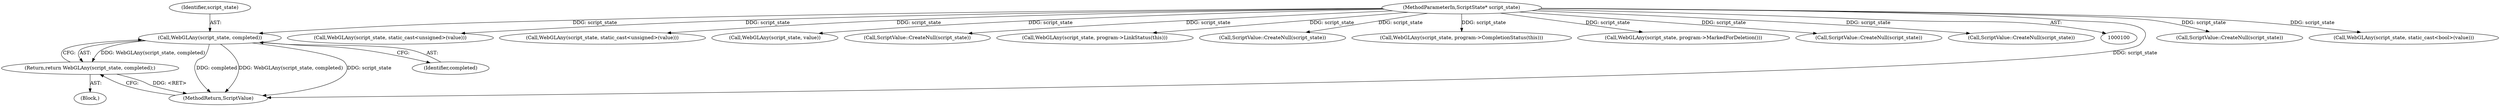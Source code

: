 digraph "0_Chrome_a4150b688a754d3d10d2ca385155b1c95d77d6ae_8@pointer" {
"1000166" [label="(Call,WebGLAny(script_state, completed))"];
"1000101" [label="(MethodParameterIn,ScriptState* script_state)"];
"1000165" [label="(Return,return WebGLAny(script_state, completed);)"];
"1000185" [label="(Call,ScriptValue::CreateNull(script_state))"];
"1000166" [label="(Call,WebGLAny(script_state, completed))"];
"1000167" [label="(Identifier,script_state)"];
"1000134" [label="(Call,WebGLAny(script_state, static_cast<bool>(value)))"];
"1000220" [label="(Call,WebGLAny(script_state, static_cast<unsigned>(value)))"];
"1000238" [label="(Call,WebGLAny(script_state, static_cast<unsigned>(value)))"];
"1000198" [label="(Call,WebGLAny(script_state, value))"];
"1000101" [label="(MethodParameterIn,ScriptState* script_state)"];
"1000211" [label="(Call,ScriptValue::CreateNull(script_state))"];
"1000252" [label="(MethodReturn,ScriptValue)"];
"1000141" [label="(Call,WebGLAny(script_state, program->LinkStatus(this)))"];
"1000156" [label="(Call,ScriptValue::CreateNull(script_state))"];
"1000170" [label="(Call,WebGLAny(script_state, program->CompletionStatus(this)))"];
"1000164" [label="(Block,)"];
"1000165" [label="(Return,return WebGLAny(script_state, completed);)"];
"1000168" [label="(Identifier,completed)"];
"1000123" [label="(Call,WebGLAny(script_state, program->MarkedForDeletion()))"];
"1000112" [label="(Call,ScriptValue::CreateNull(script_state))"];
"1000250" [label="(Call,ScriptValue::CreateNull(script_state))"];
"1000166" -> "1000165"  [label="AST: "];
"1000166" -> "1000168"  [label="CFG: "];
"1000167" -> "1000166"  [label="AST: "];
"1000168" -> "1000166"  [label="AST: "];
"1000165" -> "1000166"  [label="CFG: "];
"1000166" -> "1000252"  [label="DDG: completed"];
"1000166" -> "1000252"  [label="DDG: WebGLAny(script_state, completed)"];
"1000166" -> "1000252"  [label="DDG: script_state"];
"1000166" -> "1000165"  [label="DDG: WebGLAny(script_state, completed)"];
"1000101" -> "1000166"  [label="DDG: script_state"];
"1000101" -> "1000100"  [label="AST: "];
"1000101" -> "1000252"  [label="DDG: script_state"];
"1000101" -> "1000112"  [label="DDG: script_state"];
"1000101" -> "1000123"  [label="DDG: script_state"];
"1000101" -> "1000134"  [label="DDG: script_state"];
"1000101" -> "1000141"  [label="DDG: script_state"];
"1000101" -> "1000156"  [label="DDG: script_state"];
"1000101" -> "1000170"  [label="DDG: script_state"];
"1000101" -> "1000185"  [label="DDG: script_state"];
"1000101" -> "1000198"  [label="DDG: script_state"];
"1000101" -> "1000211"  [label="DDG: script_state"];
"1000101" -> "1000220"  [label="DDG: script_state"];
"1000101" -> "1000238"  [label="DDG: script_state"];
"1000101" -> "1000250"  [label="DDG: script_state"];
"1000165" -> "1000164"  [label="AST: "];
"1000252" -> "1000165"  [label="CFG: "];
"1000165" -> "1000252"  [label="DDG: <RET>"];
}
